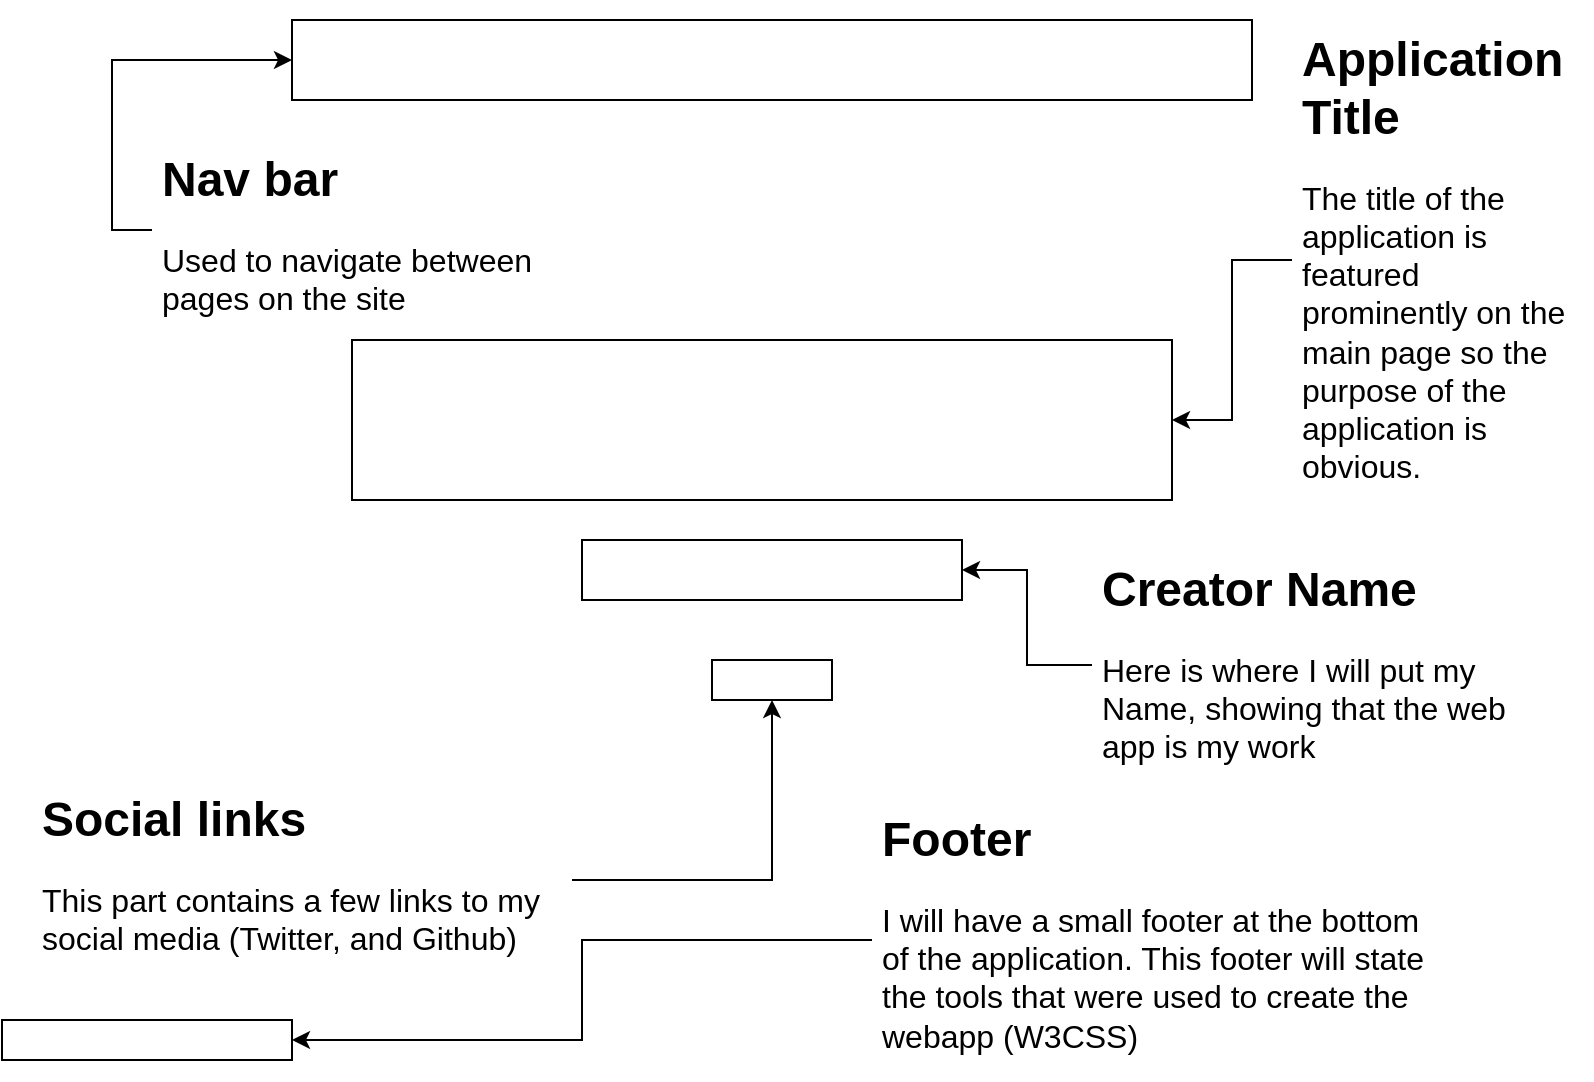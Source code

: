 <mxfile version="12.4.2" type="device" pages="1"><diagram id="Nm2ausVflG2A0LWn8ORo" name="Page-1"><mxGraphModel dx="573" dy="584" grid="1" gridSize="10" guides="1" tooltips="1" connect="1" arrows="1" fold="1" page="1" pageScale="1" pageWidth="827" pageHeight="1169" math="0" shadow="0"><root><mxCell id="0"/><mxCell id="1" parent="0"/><mxCell id="rS0rx5gg2IjXkwJwPkTd-1" value="" style="rounded=0;whiteSpace=wrap;html=1;" parent="1" vertex="1"><mxGeometry x="160" y="40" width="480" height="40" as="geometry"/></mxCell><mxCell id="rS0rx5gg2IjXkwJwPkTd-2" value="" style="rounded=0;whiteSpace=wrap;html=1;" parent="1" vertex="1"><mxGeometry x="190" y="200" width="410" height="80" as="geometry"/></mxCell><mxCell id="rS0rx5gg2IjXkwJwPkTd-4" value="" style="rounded=0;whiteSpace=wrap;html=1;" parent="1" vertex="1"><mxGeometry x="305" y="300" width="190" height="30" as="geometry"/></mxCell><mxCell id="rS0rx5gg2IjXkwJwPkTd-5" value="" style="rounded=0;whiteSpace=wrap;html=1;" parent="1" vertex="1"><mxGeometry x="370" y="360" width="60" height="20" as="geometry"/></mxCell><mxCell id="rS0rx5gg2IjXkwJwPkTd-8" style="edgeStyle=orthogonalEdgeStyle;rounded=0;orthogonalLoop=1;jettySize=auto;html=1;entryX=0;entryY=0.5;entryDx=0;entryDy=0;" parent="1" source="rS0rx5gg2IjXkwJwPkTd-7" target="rS0rx5gg2IjXkwJwPkTd-1" edge="1"><mxGeometry relative="1" as="geometry"><Array as="points"><mxPoint x="70" y="145"/><mxPoint x="70" y="60"/></Array></mxGeometry></mxCell><mxCell id="rS0rx5gg2IjXkwJwPkTd-7" value="&lt;h1&gt;Nav bar&lt;br&gt;&lt;/h1&gt;&lt;p&gt;&lt;font style=&quot;font-size: 16px&quot;&gt;Used to navigate between pages on the site&lt;/font&gt;&lt;br&gt;&lt;/p&gt;" style="text;html=1;strokeColor=none;fillColor=none;spacing=5;spacingTop=-20;whiteSpace=wrap;overflow=hidden;rounded=0;" parent="1" vertex="1"><mxGeometry x="90" y="100" width="210" height="90" as="geometry"/></mxCell><mxCell id="ku4HZ-ZGYghY2NpYsbUm-2" style="edgeStyle=orthogonalEdgeStyle;rounded=0;orthogonalLoop=1;jettySize=auto;html=1;entryX=1;entryY=0.5;entryDx=0;entryDy=0;" parent="1" source="rS0rx5gg2IjXkwJwPkTd-9" target="rS0rx5gg2IjXkwJwPkTd-2" edge="1"><mxGeometry relative="1" as="geometry"/></mxCell><mxCell id="rS0rx5gg2IjXkwJwPkTd-9" value="&lt;h1&gt;Application Title&lt;br&gt;&lt;/h1&gt;&lt;p style=&quot;font-size: 16px&quot;&gt;The title of the application is featured &lt;span id=&quot;spans0e0&quot; class=&quot;sac&quot;&gt;prominently&lt;/span&gt; on the main page so the purpose of the application is obvious.&amp;nbsp;&lt;/p&gt;" style="text;html=1;strokeColor=none;fillColor=none;spacing=5;spacingTop=-20;whiteSpace=wrap;overflow=hidden;rounded=0;" parent="1" vertex="1"><mxGeometry x="660" y="40" width="150" height="240" as="geometry"/></mxCell><mxCell id="rS0rx5gg2IjXkwJwPkTd-13" style="edgeStyle=orthogonalEdgeStyle;rounded=0;orthogonalLoop=1;jettySize=auto;html=1;entryX=1;entryY=0.5;entryDx=0;entryDy=0;" parent="1" source="rS0rx5gg2IjXkwJwPkTd-12" target="rS0rx5gg2IjXkwJwPkTd-4" edge="1"><mxGeometry relative="1" as="geometry"/></mxCell><mxCell id="rS0rx5gg2IjXkwJwPkTd-12" value="&lt;h1&gt;Creator Name&lt;br&gt;&lt;/h1&gt;&lt;p&gt;&lt;font style=&quot;font-size: 16px&quot;&gt;Here is where I will put my Name, showing that the web app is my work&lt;/font&gt;&lt;br&gt;&lt;/p&gt;" style="text;html=1;strokeColor=none;fillColor=none;spacing=5;spacingTop=-20;whiteSpace=wrap;overflow=hidden;rounded=0;" parent="1" vertex="1"><mxGeometry x="560" y="305" width="240" height="115" as="geometry"/></mxCell><mxCell id="rS0rx5gg2IjXkwJwPkTd-15" style="edgeStyle=orthogonalEdgeStyle;rounded=0;orthogonalLoop=1;jettySize=auto;html=1;entryX=0.5;entryY=1;entryDx=0;entryDy=0;" parent="1" source="rS0rx5gg2IjXkwJwPkTd-14" target="rS0rx5gg2IjXkwJwPkTd-5" edge="1"><mxGeometry relative="1" as="geometry"><Array as="points"><mxPoint x="120" y="470"/><mxPoint x="400" y="470"/></Array></mxGeometry></mxCell><mxCell id="rS0rx5gg2IjXkwJwPkTd-14" value="&lt;h1&gt;Social links&lt;br&gt;&lt;/h1&gt;&lt;p&gt;&lt;font style=&quot;font-size: 16px&quot;&gt;This part contains a few links to my social media (Twitter, and Github)&lt;/font&gt;&lt;br&gt;&lt;/p&gt;" style="text;html=1;strokeColor=none;fillColor=none;spacing=5;spacingTop=-20;whiteSpace=wrap;overflow=hidden;rounded=0;" parent="1" vertex="1"><mxGeometry x="30" y="420" width="270" height="90" as="geometry"/></mxCell><mxCell id="rS0rx5gg2IjXkwJwPkTd-16" value="" style="rounded=0;whiteSpace=wrap;html=1;" parent="1" vertex="1"><mxGeometry x="15" y="540" width="145" height="20" as="geometry"/></mxCell><mxCell id="rS0rx5gg2IjXkwJwPkTd-18" style="edgeStyle=orthogonalEdgeStyle;rounded=0;orthogonalLoop=1;jettySize=auto;html=1;entryX=1;entryY=0.5;entryDx=0;entryDy=0;" parent="1" source="rS0rx5gg2IjXkwJwPkTd-17" target="rS0rx5gg2IjXkwJwPkTd-16" edge="1"><mxGeometry relative="1" as="geometry"/></mxCell><mxCell id="rS0rx5gg2IjXkwJwPkTd-17" value="&lt;h1&gt;Footer&lt;/h1&gt;&lt;p&gt;&lt;font style=&quot;font-size: 16px&quot;&gt;I will have a small footer at the bottom of the application. This footer will state the tools that were used to create the webapp (W3CSS)&lt;/font&gt;&lt;br&gt;&lt;/p&gt;" style="text;html=1;strokeColor=none;fillColor=none;spacing=5;spacingTop=-20;whiteSpace=wrap;overflow=hidden;rounded=0;" parent="1" vertex="1"><mxGeometry x="450" y="430" width="280" height="140" as="geometry"/></mxCell></root></mxGraphModel></diagram></mxfile>